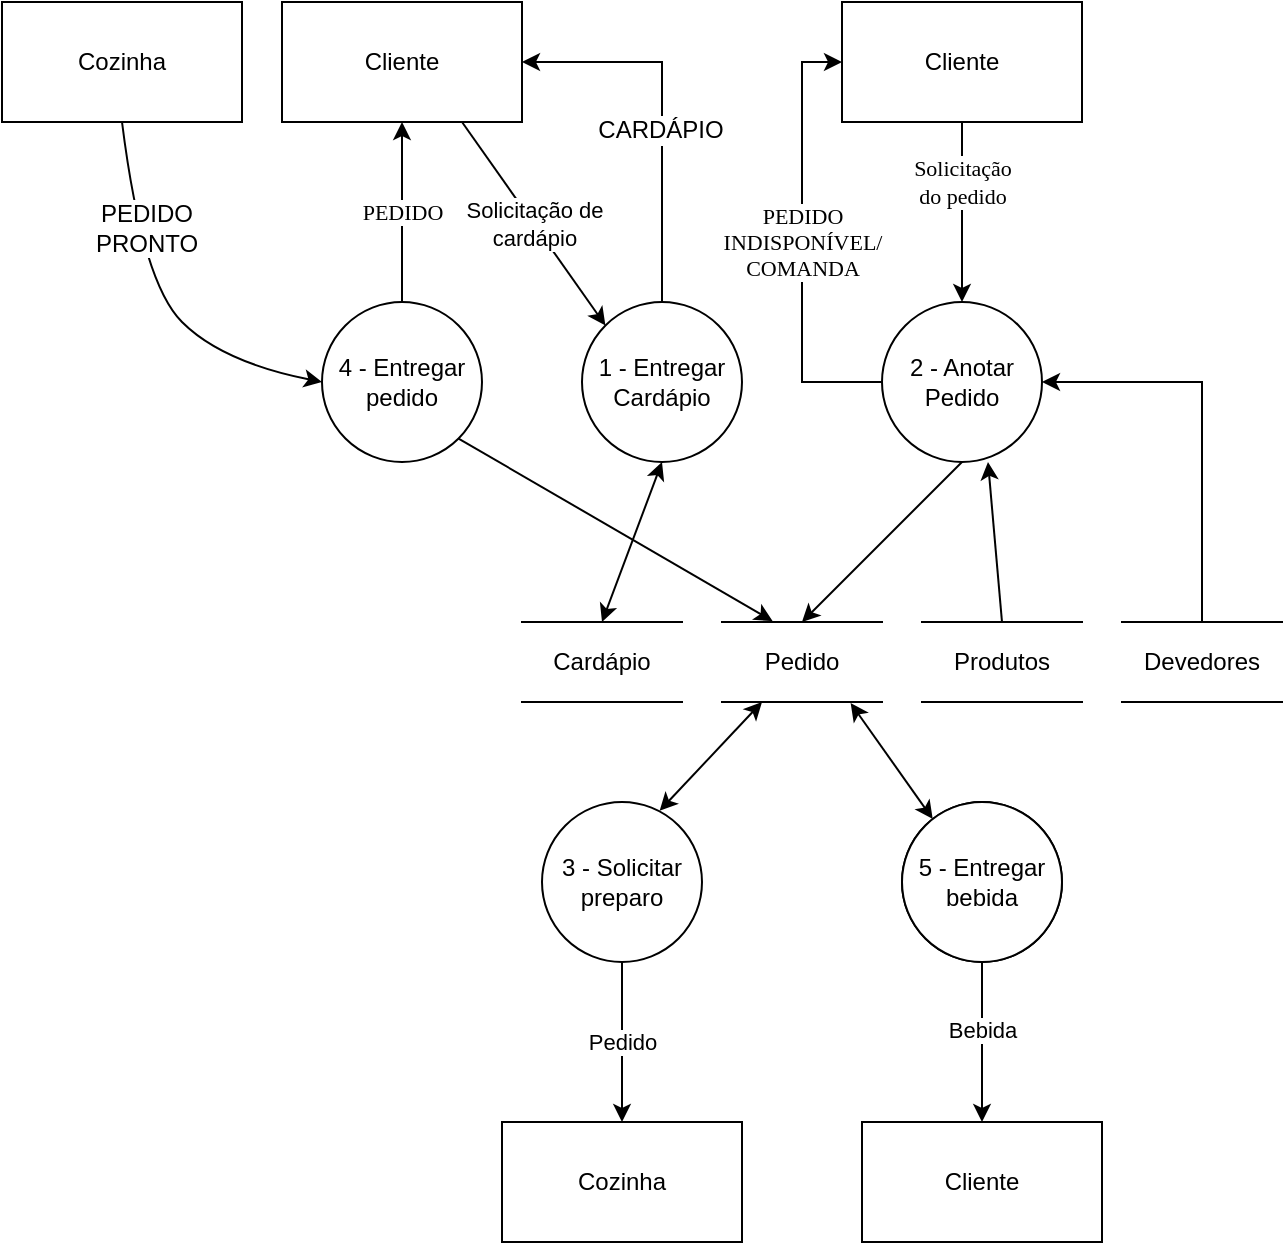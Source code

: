 <mxfile version="13.0.1" type="device"><diagram id="qjHAE3x9mIq8DIDpGeyV" name="Page-1"><mxGraphModel dx="1326" dy="806" grid="1" gridSize="10" guides="1" tooltips="1" connect="1" arrows="1" fold="1" page="1" pageScale="1" pageWidth="1169" pageHeight="827" math="0" shadow="0"><root><mxCell id="0"/><mxCell id="1" parent="0"/><mxCell id="gOE07L9c1W6rjKcg-d60-54" value="Solicitação&lt;br&gt;do pedido" style="edgeStyle=orthogonalEdgeStyle;rounded=0;orthogonalLoop=1;jettySize=auto;html=1;entryX=0.5;entryY=0;entryDx=0;entryDy=0;fontFamily=Verdana;" parent="1" source="gOE07L9c1W6rjKcg-d60-21" target="gOE07L9c1W6rjKcg-d60-24" edge="1"><mxGeometry x="-0.333" relative="1" as="geometry"><mxPoint as="offset"/></mxGeometry></mxCell><mxCell id="gOE07L9c1W6rjKcg-d60-21" value="Cliente" style="rounded=0;whiteSpace=wrap;html=1;" parent="1" vertex="1"><mxGeometry x="480" y="40" width="120" height="60" as="geometry"/></mxCell><mxCell id="_qrXjnrwUdf6wKU6dvEv-1" value="&lt;div&gt;PEDIDO &lt;br&gt;&lt;/div&gt;&lt;div&gt;INDISPONÍVEL/&lt;/div&gt;&lt;div&gt;COMANDA&lt;br&gt;&lt;/div&gt;" style="edgeStyle=orthogonalEdgeStyle;rounded=0;orthogonalLoop=1;jettySize=auto;html=1;entryX=0;entryY=0.5;entryDx=0;entryDy=0;fontColor=#000000;fontFamily=Verdana;" parent="1" source="gOE07L9c1W6rjKcg-d60-24" target="gOE07L9c1W6rjKcg-d60-21" edge="1"><mxGeometry relative="1" as="geometry"><Array as="points"><mxPoint x="460" y="230"/><mxPoint x="460" y="70"/></Array></mxGeometry></mxCell><mxCell id="gOE07L9c1W6rjKcg-d60-24" value="2 - Anotar Pedido" style="ellipse;whiteSpace=wrap;html=1;aspect=fixed;" parent="1" vertex="1"><mxGeometry x="500" y="190" width="80" height="80" as="geometry"/></mxCell><mxCell id="gOE07L9c1W6rjKcg-d60-67" value="&lt;font face=&quot;Verdana&quot;&gt;PEDIDO&lt;/font&gt;" style="edgeStyle=orthogonalEdgeStyle;rounded=0;orthogonalLoop=1;jettySize=auto;html=1;entryX=0.5;entryY=1;entryDx=0;entryDy=0;" parent="1" source="gOE07L9c1W6rjKcg-d60-61" target="gOE07L9c1W6rjKcg-d60-62" edge="1"><mxGeometry relative="1" as="geometry"/></mxCell><mxCell id="gOE07L9c1W6rjKcg-d60-61" value="4 - Entregar pedido" style="ellipse;whiteSpace=wrap;html=1;aspect=fixed;" parent="1" vertex="1"><mxGeometry x="220" y="190" width="80" height="80" as="geometry"/></mxCell><mxCell id="gOE07L9c1W6rjKcg-d60-62" value="Cliente" style="rounded=0;whiteSpace=wrap;html=1;" parent="1" vertex="1"><mxGeometry x="200" y="40" width="120" height="60" as="geometry"/></mxCell><mxCell id="_qrXjnrwUdf6wKU6dvEv-3" value="" style="endArrow=classic;html=1;fontFamily=Verdana;fontColor=#000000;exitX=0.5;exitY=1;exitDx=0;exitDy=0;entryX=0.5;entryY=0;entryDx=0;entryDy=0;" parent="1" source="gOE07L9c1W6rjKcg-d60-24" edge="1"><mxGeometry width="50" height="50" relative="1" as="geometry"><mxPoint x="570" y="280" as="sourcePoint"/><mxPoint x="460" y="350" as="targetPoint"/></mxGeometry></mxCell><mxCell id="_qrXjnrwUdf6wKU6dvEv-7" value="" style="endArrow=classic;html=1;fontFamily=Verdana;fontColor=#000000;" parent="1" edge="1"><mxGeometry width="50" height="50" relative="1" as="geometry"><mxPoint x="560" y="350" as="sourcePoint"/><mxPoint x="553" y="270" as="targetPoint"/></mxGeometry></mxCell><mxCell id="Npy7WdyARgFQCJeVVUoc-10" style="edgeStyle=orthogonalEdgeStyle;rounded=0;orthogonalLoop=1;jettySize=auto;html=1;entryX=1;entryY=0.5;entryDx=0;entryDy=0;exitX=0.5;exitY=0;exitDx=0;exitDy=0;" parent="1" source="YKjvNzDqqEZBimVqaPLn-4" target="gOE07L9c1W6rjKcg-d60-24" edge="1"><mxGeometry relative="1" as="geometry"><mxPoint x="760" y="350" as="sourcePoint"/><Array as="points"><mxPoint x="660" y="230"/></Array></mxGeometry></mxCell><mxCell id="XaLd7QfP8lnDehnBXzQt-3" style="edgeStyle=orthogonalEdgeStyle;rounded=0;orthogonalLoop=1;jettySize=auto;html=1;entryX=1;entryY=0.5;entryDx=0;entryDy=0;" parent="1" source="XaLd7QfP8lnDehnBXzQt-1" target="gOE07L9c1W6rjKcg-d60-62" edge="1"><mxGeometry relative="1" as="geometry"><Array as="points"><mxPoint x="390" y="70"/></Array></mxGeometry></mxCell><mxCell id="XaLd7QfP8lnDehnBXzQt-4" value="CARDÁPIO" style="text;html=1;align=center;verticalAlign=middle;resizable=0;points=[];labelBackgroundColor=#ffffff;" parent="XaLd7QfP8lnDehnBXzQt-3" vertex="1" connectable="0"><mxGeometry x="-0.093" y="1" relative="1" as="geometry"><mxPoint as="offset"/></mxGeometry></mxCell><mxCell id="XaLd7QfP8lnDehnBXzQt-1" value="1 - Entregar&lt;br&gt;Cardápio" style="ellipse;whiteSpace=wrap;html=1;aspect=fixed;" parent="1" vertex="1"><mxGeometry x="350" y="190" width="80" height="80" as="geometry"/></mxCell><mxCell id="XaLd7QfP8lnDehnBXzQt-9" value="Cozinha" style="rounded=0;whiteSpace=wrap;html=1;" parent="1" vertex="1"><mxGeometry x="60" y="40" width="120" height="60" as="geometry"/></mxCell><mxCell id="XaLd7QfP8lnDehnBXzQt-10" value="" style="curved=1;endArrow=classic;html=1;exitX=0.5;exitY=1;exitDx=0;exitDy=0;entryX=0;entryY=0.5;entryDx=0;entryDy=0;" parent="1" source="XaLd7QfP8lnDehnBXzQt-9" target="gOE07L9c1W6rjKcg-d60-61" edge="1"><mxGeometry width="50" height="50" relative="1" as="geometry"><mxPoint x="50" y="220" as="sourcePoint"/><mxPoint x="100" y="170" as="targetPoint"/><Array as="points"><mxPoint x="130" y="180"/><mxPoint x="170" y="220"/></Array></mxGeometry></mxCell><mxCell id="XaLd7QfP8lnDehnBXzQt-11" value="PEDIDO &lt;br&gt;PRONTO" style="text;html=1;align=center;verticalAlign=middle;resizable=0;points=[];labelBackgroundColor=#ffffff;" parent="XaLd7QfP8lnDehnBXzQt-10" vertex="1" connectable="0"><mxGeometry x="-0.429" y="5" relative="1" as="geometry"><mxPoint as="offset"/></mxGeometry></mxCell><mxCell id="XaLd7QfP8lnDehnBXzQt-12" value="" style="endArrow=classic;html=1;entryX=0.316;entryY=-0.012;entryDx=0;entryDy=0;entryPerimeter=0;exitX=1;exitY=1;exitDx=0;exitDy=0;" parent="1" source="gOE07L9c1W6rjKcg-d60-61" edge="1"><mxGeometry width="50" height="50" relative="1" as="geometry"><mxPoint x="270" y="330" as="sourcePoint"/><mxPoint x="445.28" y="349.52" as="targetPoint"/></mxGeometry></mxCell><mxCell id="cVi4v4n-0rhcwiMjyVyi-5" value="Pedido" style="edgeStyle=orthogonalEdgeStyle;rounded=0;orthogonalLoop=1;jettySize=auto;html=1;entryX=0.5;entryY=0;entryDx=0;entryDy=0;" parent="1" source="cVi4v4n-0rhcwiMjyVyi-1" target="cVi4v4n-0rhcwiMjyVyi-4" edge="1"><mxGeometry relative="1" as="geometry"/></mxCell><mxCell id="cVi4v4n-0rhcwiMjyVyi-1" value="3 - Solicitar&lt;br&gt;preparo" style="ellipse;whiteSpace=wrap;html=1;aspect=fixed;" parent="1" vertex="1"><mxGeometry x="330" y="440" width="80" height="80" as="geometry"/></mxCell><mxCell id="cVi4v4n-0rhcwiMjyVyi-3" value="" style="endArrow=classic;startArrow=classic;html=1;exitX=0.735;exitY=0.055;exitDx=0;exitDy=0;exitPerimeter=0;" parent="1" source="cVi4v4n-0rhcwiMjyVyi-1" edge="1"><mxGeometry width="50" height="50" relative="1" as="geometry"><mxPoint x="390" y="440" as="sourcePoint"/><mxPoint x="440" y="390" as="targetPoint"/></mxGeometry></mxCell><mxCell id="cVi4v4n-0rhcwiMjyVyi-4" value="Cozinha" style="rounded=0;whiteSpace=wrap;html=1;" parent="1" vertex="1"><mxGeometry x="310" y="600" width="120" height="60" as="geometry"/></mxCell><mxCell id="qrSWiBjZlXXfUny9ugIq-2" value="Produtos" style="shape=partialRectangle;whiteSpace=wrap;html=1;left=0;right=0;fillColor=none;" parent="1" vertex="1"><mxGeometry x="520" y="350" width="80" height="40" as="geometry"/></mxCell><mxCell id="qrSWiBjZlXXfUny9ugIq-3" value="Pedido" style="shape=partialRectangle;whiteSpace=wrap;html=1;left=0;right=0;fillColor=none;" parent="1" vertex="1"><mxGeometry x="420" y="350" width="80" height="40" as="geometry"/></mxCell><mxCell id="qrSWiBjZlXXfUny9ugIq-4" value="Cardápio" style="shape=partialRectangle;whiteSpace=wrap;html=1;left=0;right=0;fillColor=none;" parent="1" vertex="1"><mxGeometry x="320" y="350" width="80" height="40" as="geometry"/></mxCell><mxCell id="YKjvNzDqqEZBimVqaPLn-4" value="Devedores" style="shape=partialRectangle;whiteSpace=wrap;html=1;left=0;right=0;fillColor=none;" parent="1" vertex="1"><mxGeometry x="620" y="350" width="80" height="40" as="geometry"/></mxCell><mxCell id="IMenls3oJaSgo4Iz8ECL-2" value="Solicitação de&lt;br&gt;cardápio" style="endArrow=classic;html=1;exitX=0.75;exitY=1;exitDx=0;exitDy=0;entryX=0;entryY=0;entryDx=0;entryDy=0;" parent="1" source="gOE07L9c1W6rjKcg-d60-62" target="XaLd7QfP8lnDehnBXzQt-1" edge="1"><mxGeometry width="50" height="50" relative="1" as="geometry"><mxPoint x="610" y="360" as="sourcePoint"/><mxPoint x="660" y="310" as="targetPoint"/></mxGeometry></mxCell><mxCell id="6Yticn_JXqgdOL9QU431-1" value="" style="endArrow=classic;startArrow=classic;html=1;entryX=0.5;entryY=1;entryDx=0;entryDy=0;exitX=0.5;exitY=0;exitDx=0;exitDy=0;" parent="1" source="qrSWiBjZlXXfUny9ugIq-4" target="XaLd7QfP8lnDehnBXzQt-1" edge="1"><mxGeometry width="50" height="50" relative="1" as="geometry"><mxPoint x="560" y="440" as="sourcePoint"/><mxPoint x="610" y="390" as="targetPoint"/></mxGeometry></mxCell><mxCell id="6Yticn_JXqgdOL9QU431-5" style="edgeStyle=orthogonalEdgeStyle;rounded=0;orthogonalLoop=1;jettySize=auto;html=1;entryX=0.5;entryY=0;entryDx=0;entryDy=0;" parent="1" source="6Yticn_JXqgdOL9QU431-2" target="6Yticn_JXqgdOL9QU431-3" edge="1"><mxGeometry relative="1" as="geometry"/></mxCell><mxCell id="6Yticn_JXqgdOL9QU431-6" value="Bebida" style="edgeLabel;html=1;align=center;verticalAlign=middle;resizable=0;points=[];" parent="6Yticn_JXqgdOL9QU431-5" vertex="1" connectable="0"><mxGeometry x="-0.154" relative="1" as="geometry"><mxPoint as="offset"/></mxGeometry></mxCell><mxCell id="6Yticn_JXqgdOL9QU431-2" value="5 - Entregar&lt;br&gt;bebida" style="ellipse;whiteSpace=wrap;html=1;aspect=fixed;" parent="1" vertex="1"><mxGeometry x="510" y="440" width="80" height="80" as="geometry"/></mxCell><mxCell id="6Yticn_JXqgdOL9QU431-3" value="Cliente" style="rounded=0;whiteSpace=wrap;html=1;" parent="1" vertex="1"><mxGeometry x="490" y="600" width="120" height="60" as="geometry"/></mxCell><mxCell id="6Yticn_JXqgdOL9QU431-4" value="" style="endArrow=classic;startArrow=classic;html=1;exitX=0.804;exitY=1.014;exitDx=0;exitDy=0;exitPerimeter=0;entryX=0.192;entryY=0.106;entryDx=0;entryDy=0;entryPerimeter=0;" parent="1" source="qrSWiBjZlXXfUny9ugIq-3" target="lB1YGvTWBGlD37gr1qkU-2" edge="1"><mxGeometry width="50" height="50" relative="1" as="geometry"><mxPoint x="570" y="380" as="sourcePoint"/><mxPoint x="620" y="330" as="targetPoint"/></mxGeometry></mxCell><mxCell id="lB1YGvTWBGlD37gr1qkU-1" value="Cliente" style="rounded=0;whiteSpace=wrap;html=1;" parent="1" vertex="1"><mxGeometry x="490" y="600" width="120" height="60" as="geometry"/></mxCell><mxCell id="lB1YGvTWBGlD37gr1qkU-2" value="5 - Entregar&lt;br&gt;bebida" style="ellipse;whiteSpace=wrap;html=1;aspect=fixed;" parent="1" vertex="1"><mxGeometry x="510" y="440" width="80" height="80" as="geometry"/></mxCell></root></mxGraphModel></diagram></mxfile>